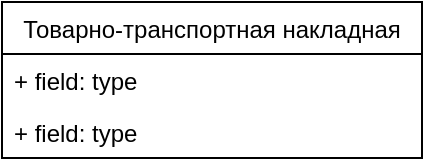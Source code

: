 <mxfile version="12.4.3" type="github" pages="1">
  <diagram id="GeFOXGEni9-7KWQfBBC_" name="Page-1">
    <mxGraphModel dx="1102" dy="613" grid="1" gridSize="10" guides="1" tooltips="1" connect="1" arrows="1" fold="1" page="1" pageScale="1" pageWidth="827" pageHeight="1169" math="0" shadow="0">
      <root>
        <mxCell id="0"/>
        <mxCell id="1" parent="0"/>
        <mxCell id="AArwq36GTjy-wypW3zWg-1" value="Товарно-транспортная накладная" style="swimlane;fontStyle=0;childLayout=stackLayout;horizontal=1;startSize=26;fillColor=none;horizontalStack=0;resizeParent=1;resizeParentMax=0;resizeLast=0;collapsible=1;marginBottom=0;verticalAlign=middle;align=center;" parent="1" vertex="1">
          <mxGeometry x="20" y="20" width="210" height="78" as="geometry">
            <mxRectangle x="20" y="20" width="220" height="26" as="alternateBounds"/>
          </mxGeometry>
        </mxCell>
        <mxCell id="AArwq36GTjy-wypW3zWg-2" value="+ field: type" style="text;strokeColor=none;fillColor=none;align=left;verticalAlign=top;spacingLeft=4;spacingRight=4;overflow=hidden;rotatable=0;points=[[0,0.5],[1,0.5]];portConstraint=eastwest;" parent="AArwq36GTjy-wypW3zWg-1" vertex="1">
          <mxGeometry y="26" width="210" height="26" as="geometry"/>
        </mxCell>
        <mxCell id="AArwq36GTjy-wypW3zWg-4" value="+ field: type" style="text;strokeColor=none;fillColor=none;align=left;verticalAlign=top;spacingLeft=4;spacingRight=4;overflow=hidden;rotatable=0;points=[[0,0.5],[1,0.5]];portConstraint=eastwest;" parent="AArwq36GTjy-wypW3zWg-1" vertex="1">
          <mxGeometry y="52" width="210" height="26" as="geometry"/>
        </mxCell>
      </root>
    </mxGraphModel>
  </diagram>
</mxfile>
